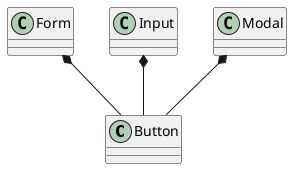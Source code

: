 @startuml

class Button
class Form
class Input
class Modal

Form *-- Button
Input *-- Button
Modal *-- Button

@enduml
